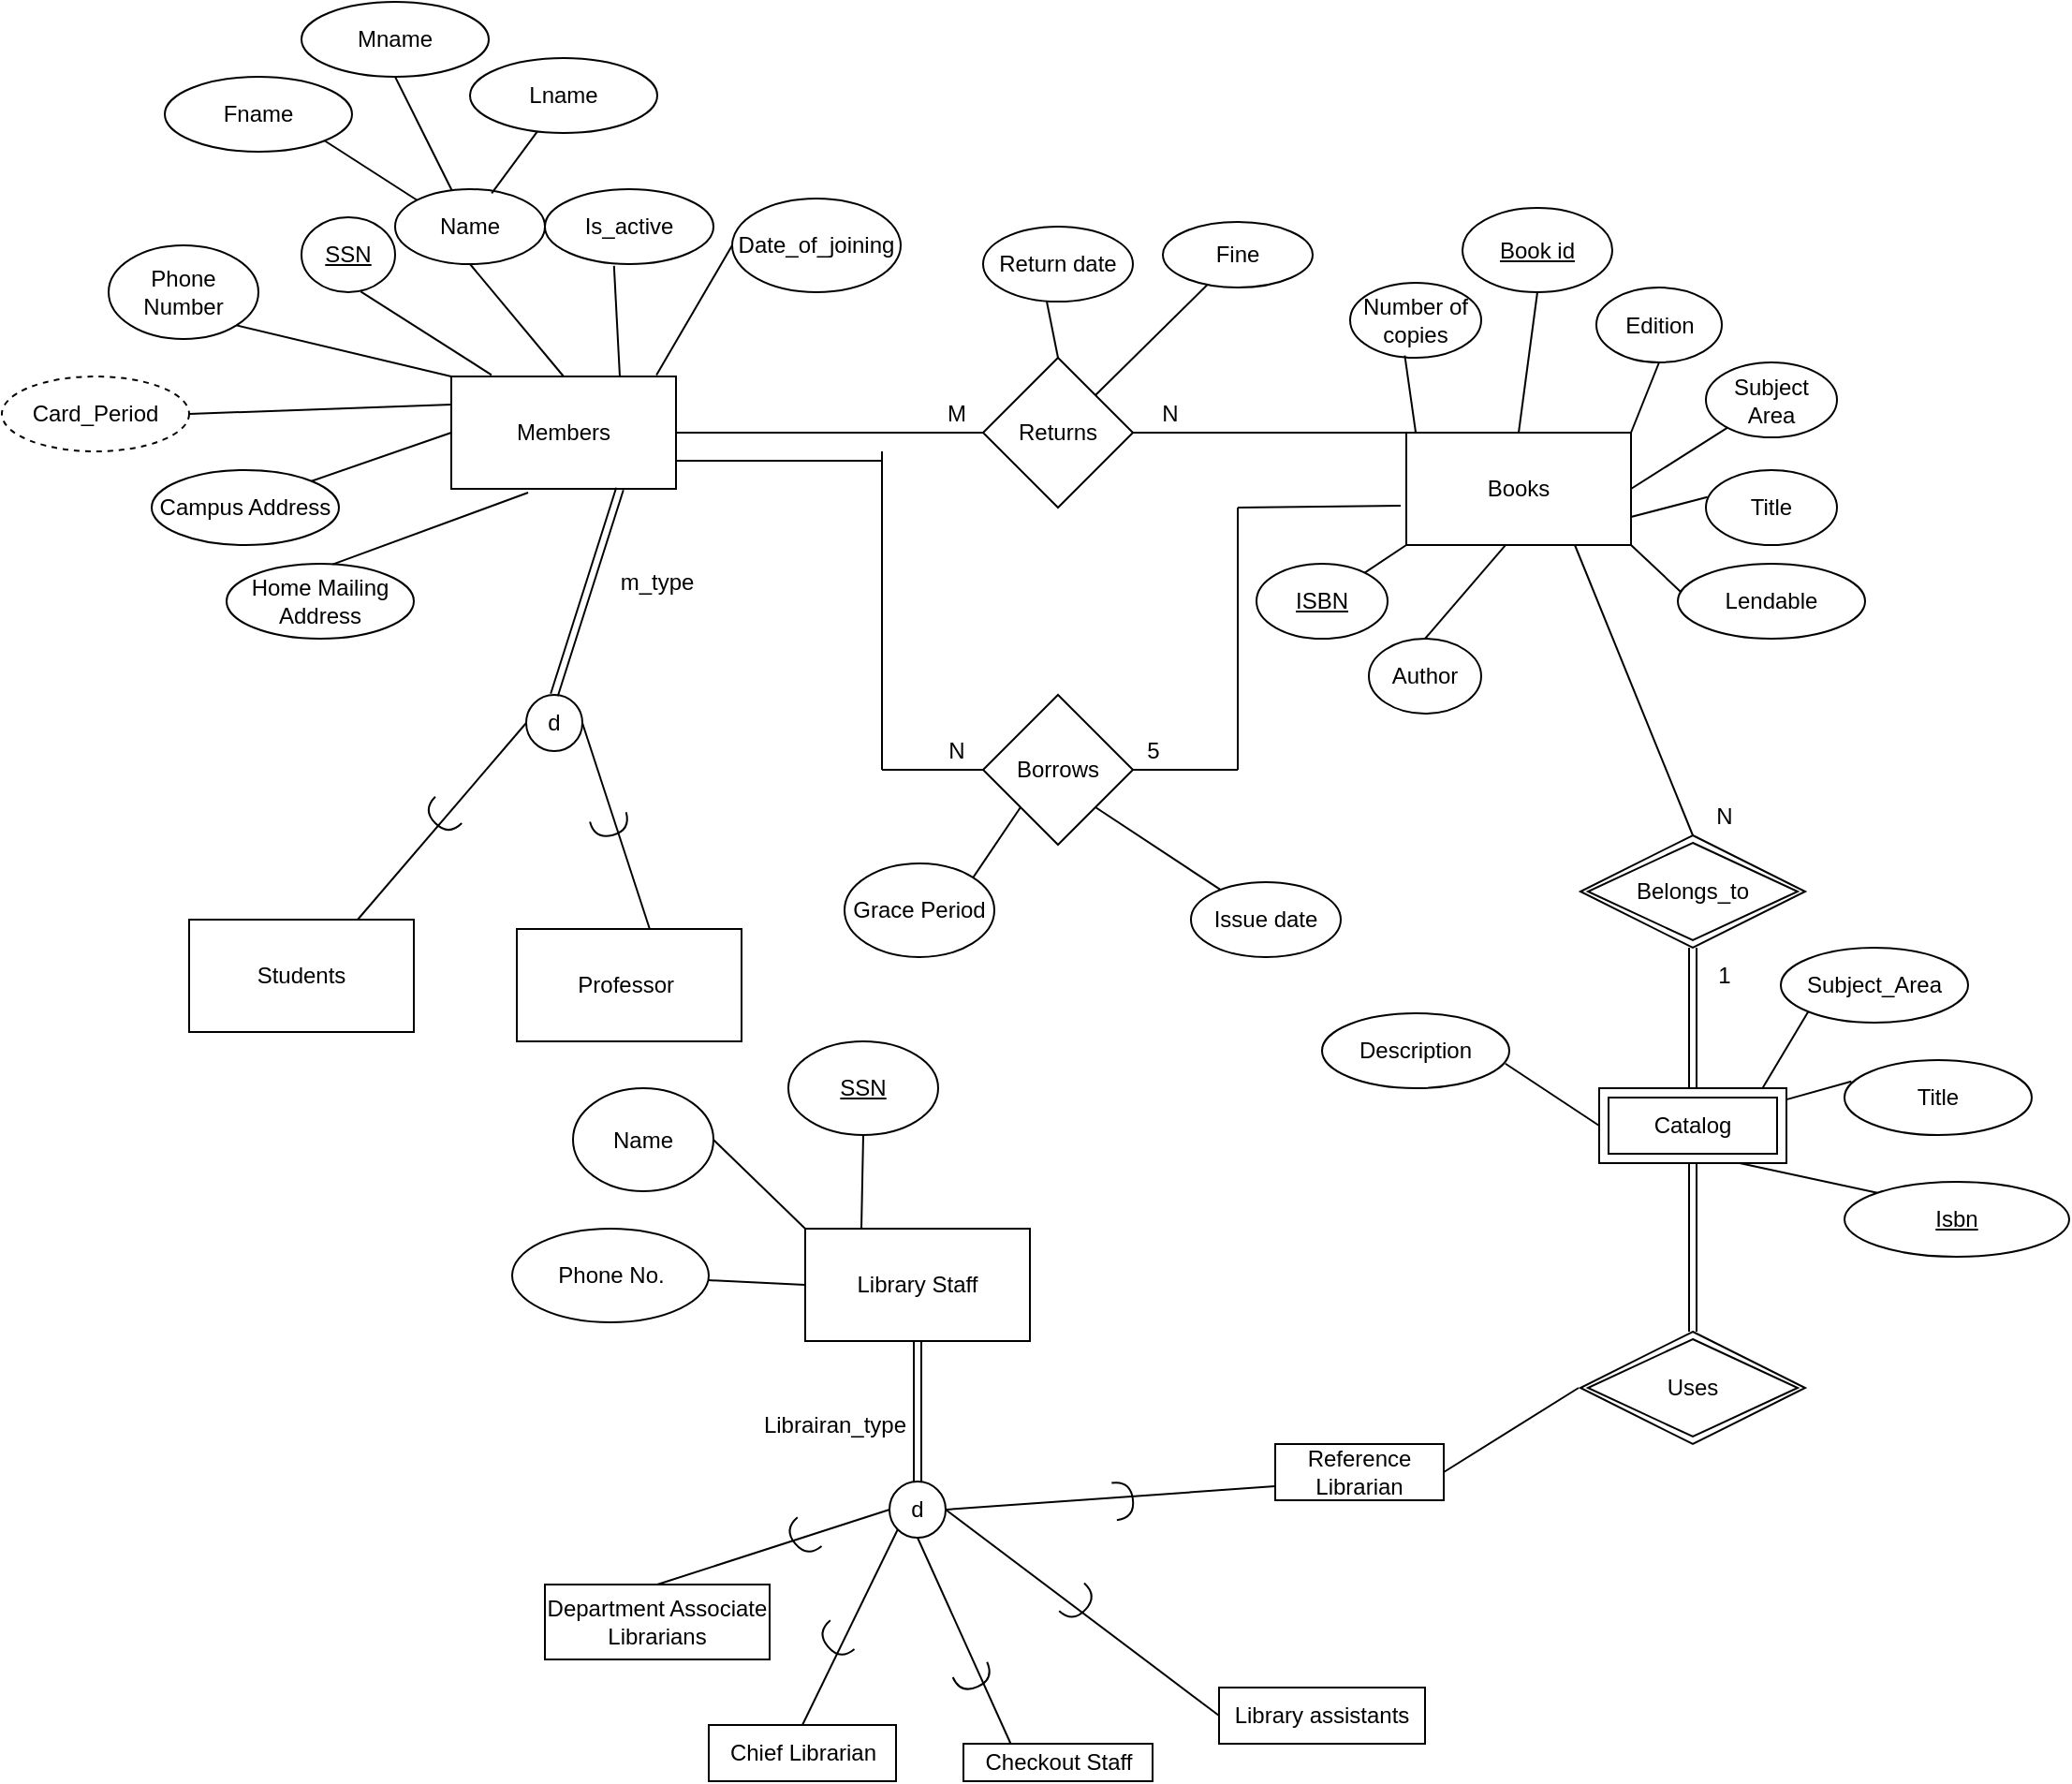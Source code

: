 <mxfile version="13.0.0" type="github">
  <diagram id="C5RBs43oDa-KdzZeNtuy" name="Page-1">
    <mxGraphModel dx="3245" dy="1236" grid="1" gridSize="10" guides="1" tooltips="1" connect="1" arrows="1" fold="1" page="1" pageScale="1" pageWidth="827" pageHeight="1169" math="0" shadow="0">
      <root>
        <mxCell id="WIyWlLk6GJQsqaUBKTNV-0" />
        <mxCell id="WIyWlLk6GJQsqaUBKTNV-1" parent="WIyWlLk6GJQsqaUBKTNV-0" />
        <mxCell id="-zNxcYb2Kc3IfHL1H3X_-0" value="" style="rounded=0;whiteSpace=wrap;html=1;" parent="WIyWlLk6GJQsqaUBKTNV-1" vertex="1">
          <mxGeometry x="-310" y="360" width="120" height="60" as="geometry" />
        </mxCell>
        <mxCell id="-zNxcYb2Kc3IfHL1H3X_-1" value="Members" style="text;html=1;strokeColor=none;fillColor=none;align=center;verticalAlign=middle;whiteSpace=wrap;rounded=0;" parent="WIyWlLk6GJQsqaUBKTNV-1" vertex="1">
          <mxGeometry x="-270" y="380" width="40" height="20" as="geometry" />
        </mxCell>
        <mxCell id="-zNxcYb2Kc3IfHL1H3X_-2" value="Books" style="rounded=0;whiteSpace=wrap;html=1;" parent="WIyWlLk6GJQsqaUBKTNV-1" vertex="1">
          <mxGeometry x="200" y="390" width="120" height="60" as="geometry" />
        </mxCell>
        <mxCell id="-zNxcYb2Kc3IfHL1H3X_-4" value="" style="endArrow=none;html=1;" parent="WIyWlLk6GJQsqaUBKTNV-1" source="-zNxcYb2Kc3IfHL1H3X_-17" edge="1">
          <mxGeometry width="50" height="50" relative="1" as="geometry">
            <mxPoint x="170" y="520" as="sourcePoint" />
            <mxPoint x="200" y="450" as="targetPoint" />
          </mxGeometry>
        </mxCell>
        <mxCell id="-zNxcYb2Kc3IfHL1H3X_-5" value="Borrows" style="rhombus;whiteSpace=wrap;html=1;" parent="WIyWlLk6GJQsqaUBKTNV-1" vertex="1">
          <mxGeometry x="-26" y="530" width="80" height="80" as="geometry" />
        </mxCell>
        <mxCell id="-zNxcYb2Kc3IfHL1H3X_-6" value="SSN" style="ellipse;whiteSpace=wrap;html=1;fontStyle=4" parent="WIyWlLk6GJQsqaUBKTNV-1" vertex="1">
          <mxGeometry x="-390" y="275" width="50" height="40" as="geometry" />
        </mxCell>
        <mxCell id="-zNxcYb2Kc3IfHL1H3X_-7" value="Name" style="ellipse;whiteSpace=wrap;html=1;" parent="WIyWlLk6GJQsqaUBKTNV-1" vertex="1">
          <mxGeometry x="-340" y="260" width="80" height="40" as="geometry" />
        </mxCell>
        <mxCell id="-zNxcYb2Kc3IfHL1H3X_-8" value="Phone Number" style="ellipse;whiteSpace=wrap;html=1;" parent="WIyWlLk6GJQsqaUBKTNV-1" vertex="1">
          <mxGeometry x="-493" y="290" width="80" height="50" as="geometry" />
        </mxCell>
        <mxCell id="-zNxcYb2Kc3IfHL1H3X_-11" value="Campus Address" style="ellipse;whiteSpace=wrap;html=1;align=center;" parent="WIyWlLk6GJQsqaUBKTNV-1" vertex="1">
          <mxGeometry x="-470" y="410" width="100" height="40" as="geometry" />
        </mxCell>
        <mxCell id="-zNxcYb2Kc3IfHL1H3X_-13" value="Home Mailing Address" style="ellipse;whiteSpace=wrap;html=1;align=center;" parent="WIyWlLk6GJQsqaUBKTNV-1" vertex="1">
          <mxGeometry x="-430" y="460" width="100" height="40" as="geometry" />
        </mxCell>
        <mxCell id="-zNxcYb2Kc3IfHL1H3X_-18" value="Author" style="ellipse;whiteSpace=wrap;html=1;align=center;" parent="WIyWlLk6GJQsqaUBKTNV-1" vertex="1">
          <mxGeometry x="180" y="500" width="60" height="40" as="geometry" />
        </mxCell>
        <mxCell id="-zNxcYb2Kc3IfHL1H3X_-19" value="Title" style="ellipse;whiteSpace=wrap;html=1;align=center;" parent="WIyWlLk6GJQsqaUBKTNV-1" vertex="1">
          <mxGeometry x="360" y="410" width="70" height="40" as="geometry" />
        </mxCell>
        <mxCell id="-zNxcYb2Kc3IfHL1H3X_-20" value="Subject Area" style="ellipse;whiteSpace=wrap;html=1;align=center;" parent="WIyWlLk6GJQsqaUBKTNV-1" vertex="1">
          <mxGeometry x="360" y="352.5" width="70" height="40" as="geometry" />
        </mxCell>
        <mxCell id="-zNxcYb2Kc3IfHL1H3X_-21" value="Number of copies" style="ellipse;whiteSpace=wrap;html=1;align=center;" parent="WIyWlLk6GJQsqaUBKTNV-1" vertex="1">
          <mxGeometry x="170" y="310" width="70" height="40" as="geometry" />
        </mxCell>
        <mxCell id="VULZJJvNeyqBgSnYCeR3-1" value="" style="endArrow=none;html=1;entryX=0.444;entryY=0.994;entryDx=0;entryDy=0;entryPerimeter=0;exitX=0.5;exitY=0;exitDx=0;exitDy=0;" parent="WIyWlLk6GJQsqaUBKTNV-1" source="-zNxcYb2Kc3IfHL1H3X_-18" target="-zNxcYb2Kc3IfHL1H3X_-2" edge="1">
          <mxGeometry width="50" height="50" relative="1" as="geometry">
            <mxPoint x="230" y="510" as="sourcePoint" />
            <mxPoint x="280" y="460" as="targetPoint" />
          </mxGeometry>
        </mxCell>
        <mxCell id="VULZJJvNeyqBgSnYCeR3-3" value="" style="endArrow=none;html=1;entryX=1;entryY=0.5;entryDx=0;entryDy=0;" parent="WIyWlLk6GJQsqaUBKTNV-1" source="-zNxcYb2Kc3IfHL1H3X_-20" target="-zNxcYb2Kc3IfHL1H3X_-2" edge="1">
          <mxGeometry width="50" height="50" relative="1" as="geometry">
            <mxPoint x="20" y="550" as="sourcePoint" />
            <mxPoint x="70" y="500" as="targetPoint" />
          </mxGeometry>
        </mxCell>
        <mxCell id="VULZJJvNeyqBgSnYCeR3-4" value="" style="endArrow=none;html=1;entryX=1;entryY=0.75;entryDx=0;entryDy=0;exitX=0.012;exitY=0.36;exitDx=0;exitDy=0;exitPerimeter=0;" parent="WIyWlLk6GJQsqaUBKTNV-1" source="-zNxcYb2Kc3IfHL1H3X_-19" target="-zNxcYb2Kc3IfHL1H3X_-2" edge="1">
          <mxGeometry width="50" height="50" relative="1" as="geometry">
            <mxPoint x="290" y="510" as="sourcePoint" />
            <mxPoint x="340" y="460" as="targetPoint" />
          </mxGeometry>
        </mxCell>
        <mxCell id="-zNxcYb2Kc3IfHL1H3X_-17" value="ISBN" style="ellipse;whiteSpace=wrap;html=1;align=center;fontStyle=4;" parent="WIyWlLk6GJQsqaUBKTNV-1" vertex="1">
          <mxGeometry x="120" y="460" width="70" height="40" as="geometry" />
        </mxCell>
        <mxCell id="VULZJJvNeyqBgSnYCeR3-9" value="" style="endArrow=none;html=1;entryX=0.417;entryY=0.971;entryDx=0;entryDy=0;entryPerimeter=0;exitX=0.042;exitY=0;exitDx=0;exitDy=0;exitPerimeter=0;" parent="WIyWlLk6GJQsqaUBKTNV-1" source="-zNxcYb2Kc3IfHL1H3X_-2" target="-zNxcYb2Kc3IfHL1H3X_-21" edge="1">
          <mxGeometry width="50" height="50" relative="1" as="geometry">
            <mxPoint x="210" y="380" as="sourcePoint" />
            <mxPoint x="120" y="380" as="targetPoint" />
          </mxGeometry>
        </mxCell>
        <mxCell id="VULZJJvNeyqBgSnYCeR3-10" value="" style="endArrow=none;html=1;entryX=0.5;entryY=1;entryDx=0;entryDy=0;exitX=0.5;exitY=0;exitDx=0;exitDy=0;" parent="WIyWlLk6GJQsqaUBKTNV-1" source="-zNxcYb2Kc3IfHL1H3X_-0" target="-zNxcYb2Kc3IfHL1H3X_-7" edge="1">
          <mxGeometry width="50" height="50" relative="1" as="geometry">
            <mxPoint x="-140" y="410" as="sourcePoint" />
            <mxPoint x="-90" y="360" as="targetPoint" />
          </mxGeometry>
        </mxCell>
        <mxCell id="VULZJJvNeyqBgSnYCeR3-12" value="" style="endArrow=none;html=1;entryX=0.633;entryY=0.992;entryDx=0;entryDy=0;entryPerimeter=0;exitX=0.179;exitY=-0.014;exitDx=0;exitDy=0;exitPerimeter=0;" parent="WIyWlLk6GJQsqaUBKTNV-1" source="-zNxcYb2Kc3IfHL1H3X_-0" target="-zNxcYb2Kc3IfHL1H3X_-6" edge="1">
          <mxGeometry width="50" height="50" relative="1" as="geometry">
            <mxPoint x="-285" y="361" as="sourcePoint" />
            <mxPoint x="-190" y="370" as="targetPoint" />
          </mxGeometry>
        </mxCell>
        <mxCell id="VULZJJvNeyqBgSnYCeR3-13" value="" style="endArrow=none;html=1;exitX=1;exitY=1;exitDx=0;exitDy=0;entryX=0;entryY=0;entryDx=0;entryDy=0;" parent="WIyWlLk6GJQsqaUBKTNV-1" source="-zNxcYb2Kc3IfHL1H3X_-8" target="-zNxcYb2Kc3IfHL1H3X_-0" edge="1">
          <mxGeometry width="50" height="50" relative="1" as="geometry">
            <mxPoint x="-260" y="430" as="sourcePoint" />
            <mxPoint x="-210" y="380" as="targetPoint" />
          </mxGeometry>
        </mxCell>
        <mxCell id="VULZJJvNeyqBgSnYCeR3-14" value="" style="endArrow=none;html=1;exitX=1;exitY=0.5;exitDx=0;exitDy=0;entryX=0;entryY=0.25;entryDx=0;entryDy=0;" parent="WIyWlLk6GJQsqaUBKTNV-1" source="SgncacL-QCo5X31cBPf--1" target="-zNxcYb2Kc3IfHL1H3X_-0" edge="1">
          <mxGeometry width="50" height="50" relative="1" as="geometry">
            <mxPoint x="-380" y="380" as="sourcePoint" />
            <mxPoint x="-220" y="390" as="targetPoint" />
          </mxGeometry>
        </mxCell>
        <mxCell id="VULZJJvNeyqBgSnYCeR3-15" value="" style="endArrow=none;html=1;exitX=1;exitY=0;exitDx=0;exitDy=0;entryX=0;entryY=0.5;entryDx=0;entryDy=0;" parent="WIyWlLk6GJQsqaUBKTNV-1" source="-zNxcYb2Kc3IfHL1H3X_-11" target="-zNxcYb2Kc3IfHL1H3X_-0" edge="1">
          <mxGeometry width="50" height="50" relative="1" as="geometry">
            <mxPoint x="-260" y="460" as="sourcePoint" />
            <mxPoint x="-210" y="410" as="targetPoint" />
          </mxGeometry>
        </mxCell>
        <mxCell id="VULZJJvNeyqBgSnYCeR3-17" value="Is_active" style="ellipse;whiteSpace=wrap;html=1;" parent="WIyWlLk6GJQsqaUBKTNV-1" vertex="1">
          <mxGeometry x="-260" y="260" width="90" height="40" as="geometry" />
        </mxCell>
        <mxCell id="VULZJJvNeyqBgSnYCeR3-18" value="" style="endArrow=none;html=1;exitX=0.75;exitY=0;exitDx=0;exitDy=0;entryX=0.41;entryY=1.023;entryDx=0;entryDy=0;entryPerimeter=0;" parent="WIyWlLk6GJQsqaUBKTNV-1" source="-zNxcYb2Kc3IfHL1H3X_-0" target="VULZJJvNeyqBgSnYCeR3-17" edge="1">
          <mxGeometry width="50" height="50" relative="1" as="geometry">
            <mxPoint x="-50" y="420" as="sourcePoint" />
            <mxPoint y="370" as="targetPoint" />
          </mxGeometry>
        </mxCell>
        <mxCell id="VULZJJvNeyqBgSnYCeR3-19" value="Date_of_joining" style="ellipse;whiteSpace=wrap;html=1;" parent="WIyWlLk6GJQsqaUBKTNV-1" vertex="1">
          <mxGeometry x="-160" y="265" width="90" height="50" as="geometry" />
        </mxCell>
        <mxCell id="VULZJJvNeyqBgSnYCeR3-20" value="" style="endArrow=none;html=1;exitX=0.913;exitY=-0.013;exitDx=0;exitDy=0;entryX=0;entryY=0.5;entryDx=0;entryDy=0;exitPerimeter=0;" parent="WIyWlLk6GJQsqaUBKTNV-1" source="-zNxcYb2Kc3IfHL1H3X_-0" target="VULZJJvNeyqBgSnYCeR3-19" edge="1">
          <mxGeometry width="50" height="50" relative="1" as="geometry">
            <mxPoint x="-50" y="480" as="sourcePoint" />
            <mxPoint y="430" as="targetPoint" />
          </mxGeometry>
        </mxCell>
        <mxCell id="VULZJJvNeyqBgSnYCeR3-23" value="" style="endArrow=none;html=1;entryX=1;entryY=0.5;entryDx=0;entryDy=0;exitX=0.594;exitY=0.017;exitDx=0;exitDy=0;exitPerimeter=0;" parent="WIyWlLk6GJQsqaUBKTNV-1" source="VULZJJvNeyqBgSnYCeR3-24" target="VULZJJvNeyqBgSnYCeR3-27" edge="1">
          <mxGeometry width="50" height="50" relative="1" as="geometry">
            <mxPoint x="-260" y="850" as="sourcePoint" />
            <mxPoint x="-180" y="800" as="targetPoint" />
          </mxGeometry>
        </mxCell>
        <mxCell id="VULZJJvNeyqBgSnYCeR3-24" value="Professor&amp;nbsp;" style="rounded=0;whiteSpace=wrap;html=1;" parent="WIyWlLk6GJQsqaUBKTNV-1" vertex="1">
          <mxGeometry x="-275" y="655" width="120" height="60" as="geometry" />
        </mxCell>
        <mxCell id="VULZJJvNeyqBgSnYCeR3-25" value="Library Staff" style="rounded=0;whiteSpace=wrap;html=1;" parent="WIyWlLk6GJQsqaUBKTNV-1" vertex="1">
          <mxGeometry x="-121" y="815" width="120" height="60" as="geometry" />
        </mxCell>
        <mxCell id="VULZJJvNeyqBgSnYCeR3-27" value="d" style="ellipse;whiteSpace=wrap;html=1;aspect=fixed;" parent="WIyWlLk6GJQsqaUBKTNV-1" vertex="1">
          <mxGeometry x="-270" y="530" width="30" height="30" as="geometry" />
        </mxCell>
        <mxCell id="VULZJJvNeyqBgSnYCeR3-30" value="Reference&lt;br&gt;Librarian" style="rounded=0;whiteSpace=wrap;html=1;" parent="WIyWlLk6GJQsqaUBKTNV-1" vertex="1">
          <mxGeometry x="130" y="930" width="90" height="30" as="geometry" />
        </mxCell>
        <mxCell id="VULZJJvNeyqBgSnYCeR3-31" value="Checkout Staff" style="rounded=0;whiteSpace=wrap;html=1;" parent="WIyWlLk6GJQsqaUBKTNV-1" vertex="1">
          <mxGeometry x="-36.5" y="1090" width="101" height="20" as="geometry" />
        </mxCell>
        <mxCell id="VULZJJvNeyqBgSnYCeR3-32" value="Department Associate Librarians" style="rounded=0;whiteSpace=wrap;html=1;" parent="WIyWlLk6GJQsqaUBKTNV-1" vertex="1">
          <mxGeometry x="-260" y="1005" width="120" height="40" as="geometry" />
        </mxCell>
        <mxCell id="VULZJJvNeyqBgSnYCeR3-33" value="Chief Librarian" style="rounded=0;whiteSpace=wrap;html=1;" parent="WIyWlLk6GJQsqaUBKTNV-1" vertex="1">
          <mxGeometry x="-172.5" y="1080" width="100" height="30" as="geometry" />
        </mxCell>
        <mxCell id="VULZJJvNeyqBgSnYCeR3-34" value="Library assistants" style="rounded=0;whiteSpace=wrap;html=1;" parent="WIyWlLk6GJQsqaUBKTNV-1" vertex="1">
          <mxGeometry x="100" y="1060" width="110" height="30" as="geometry" />
        </mxCell>
        <mxCell id="VULZJJvNeyqBgSnYCeR3-40" value="" style="endArrow=none;html=1;entryX=0;entryY=0.5;entryDx=0;entryDy=0;" parent="WIyWlLk6GJQsqaUBKTNV-1" target="-zNxcYb2Kc3IfHL1H3X_-5" edge="1">
          <mxGeometry width="50" height="50" relative="1" as="geometry">
            <mxPoint x="-80" y="570" as="sourcePoint" />
            <mxPoint y="570" as="targetPoint" />
          </mxGeometry>
        </mxCell>
        <mxCell id="VULZJJvNeyqBgSnYCeR3-41" value="" style="endArrow=none;html=1;" parent="WIyWlLk6GJQsqaUBKTNV-1" edge="1">
          <mxGeometry width="50" height="50" relative="1" as="geometry">
            <mxPoint x="-80" y="570" as="sourcePoint" />
            <mxPoint x="-80" y="400" as="targetPoint" />
          </mxGeometry>
        </mxCell>
        <mxCell id="VULZJJvNeyqBgSnYCeR3-42" value="" style="endArrow=none;html=1;" parent="WIyWlLk6GJQsqaUBKTNV-1" edge="1">
          <mxGeometry width="50" height="50" relative="1" as="geometry">
            <mxPoint x="110" y="570" as="sourcePoint" />
            <mxPoint x="110" y="430" as="targetPoint" />
          </mxGeometry>
        </mxCell>
        <mxCell id="VULZJJvNeyqBgSnYCeR3-43" value="" style="endArrow=none;html=1;exitX=1;exitY=0.5;exitDx=0;exitDy=0;" parent="WIyWlLk6GJQsqaUBKTNV-1" source="-zNxcYb2Kc3IfHL1H3X_-5" edge="1">
          <mxGeometry width="50" height="50" relative="1" as="geometry">
            <mxPoint x="70" y="600" as="sourcePoint" />
            <mxPoint x="110" y="570" as="targetPoint" />
          </mxGeometry>
        </mxCell>
        <mxCell id="VULZJJvNeyqBgSnYCeR3-45" value="" style="endArrow=none;html=1;entryX=-0.025;entryY=0.65;entryDx=0;entryDy=0;entryPerimeter=0;" parent="WIyWlLk6GJQsqaUBKTNV-1" target="-zNxcYb2Kc3IfHL1H3X_-2" edge="1">
          <mxGeometry width="50" height="50" relative="1" as="geometry">
            <mxPoint x="110" y="430" as="sourcePoint" />
            <mxPoint x="180" y="410" as="targetPoint" />
          </mxGeometry>
        </mxCell>
        <mxCell id="VULZJJvNeyqBgSnYCeR3-46" value="" style="endArrow=none;html=1;exitX=0;exitY=1;exitDx=0;exitDy=0;entryX=0.5;entryY=1;entryDx=0;entryDy=0;" parent="WIyWlLk6GJQsqaUBKTNV-1" source="-zNxcYb2Kc3IfHL1H3X_-5" target="VULZJJvNeyqBgSnYCeR3-47" edge="1">
          <mxGeometry width="50" height="50" relative="1" as="geometry">
            <mxPoint x="40" y="530" as="sourcePoint" />
            <mxPoint x="40" y="490" as="targetPoint" />
          </mxGeometry>
        </mxCell>
        <mxCell id="VULZJJvNeyqBgSnYCeR3-47" value="Grace Period" style="ellipse;whiteSpace=wrap;html=1;" parent="WIyWlLk6GJQsqaUBKTNV-1" vertex="1">
          <mxGeometry x="-100" y="620" width="80" height="50" as="geometry" />
        </mxCell>
        <mxCell id="VULZJJvNeyqBgSnYCeR3-52" value="" style="endArrow=none;html=1;entryX=0.342;entryY=1.033;entryDx=0;entryDy=0;entryPerimeter=0;exitX=0.567;exitY=0.008;exitDx=0;exitDy=0;exitPerimeter=0;" parent="WIyWlLk6GJQsqaUBKTNV-1" source="-zNxcYb2Kc3IfHL1H3X_-13" target="-zNxcYb2Kc3IfHL1H3X_-0" edge="1">
          <mxGeometry width="50" height="50" relative="1" as="geometry">
            <mxPoint x="-292" y="496" as="sourcePoint" />
            <mxPoint x="-250" y="440" as="targetPoint" />
            <Array as="points" />
          </mxGeometry>
        </mxCell>
        <mxCell id="VULZJJvNeyqBgSnYCeR3-53" value="" style="endArrow=none;html=1;exitX=1;exitY=0.75;exitDx=0;exitDy=0;" parent="WIyWlLk6GJQsqaUBKTNV-1" source="-zNxcYb2Kc3IfHL1H3X_-0" edge="1">
          <mxGeometry width="50" height="50" relative="1" as="geometry">
            <mxPoint x="-150" y="490" as="sourcePoint" />
            <mxPoint x="-80" y="405" as="targetPoint" />
          </mxGeometry>
        </mxCell>
        <mxCell id="VULZJJvNeyqBgSnYCeR3-54" value="Issue date" style="ellipse;whiteSpace=wrap;html=1;" parent="WIyWlLk6GJQsqaUBKTNV-1" vertex="1">
          <mxGeometry x="85" y="630" width="80" height="40" as="geometry" />
        </mxCell>
        <mxCell id="VULZJJvNeyqBgSnYCeR3-55" value="" style="endArrow=none;html=1;entryX=1;entryY=1;entryDx=0;entryDy=0;" parent="WIyWlLk6GJQsqaUBKTNV-1" source="VULZJJvNeyqBgSnYCeR3-54" target="-zNxcYb2Kc3IfHL1H3X_-5" edge="1">
          <mxGeometry width="50" height="50" relative="1" as="geometry">
            <mxPoint x="60" y="620" as="sourcePoint" />
            <mxPoint x="110" y="570" as="targetPoint" />
          </mxGeometry>
        </mxCell>
        <mxCell id="VULZJJvNeyqBgSnYCeR3-56" value="Returns" style="rhombus;whiteSpace=wrap;html=1;" parent="WIyWlLk6GJQsqaUBKTNV-1" vertex="1">
          <mxGeometry x="-26" y="350" width="80" height="80" as="geometry" />
        </mxCell>
        <mxCell id="VULZJJvNeyqBgSnYCeR3-57" value="" style="endArrow=none;html=1;exitX=1;exitY=0.5;exitDx=0;exitDy=0;entryX=0;entryY=0.5;entryDx=0;entryDy=0;" parent="WIyWlLk6GJQsqaUBKTNV-1" source="-zNxcYb2Kc3IfHL1H3X_-0" target="VULZJJvNeyqBgSnYCeR3-56" edge="1">
          <mxGeometry width="50" height="50" relative="1" as="geometry">
            <mxPoint x="-90" y="410" as="sourcePoint" />
            <mxPoint x="-40" y="360" as="targetPoint" />
          </mxGeometry>
        </mxCell>
        <mxCell id="VULZJJvNeyqBgSnYCeR3-58" value="" style="endArrow=none;html=1;exitX=1;exitY=0.5;exitDx=0;exitDy=0;entryX=0;entryY=0;entryDx=0;entryDy=0;" parent="WIyWlLk6GJQsqaUBKTNV-1" source="VULZJJvNeyqBgSnYCeR3-56" target="-zNxcYb2Kc3IfHL1H3X_-2" edge="1">
          <mxGeometry width="50" height="50" relative="1" as="geometry">
            <mxPoint x="110" y="430" as="sourcePoint" />
            <mxPoint x="160" y="380" as="targetPoint" />
          </mxGeometry>
        </mxCell>
        <mxCell id="VULZJJvNeyqBgSnYCeR3-59" value="Return date" style="ellipse;whiteSpace=wrap;html=1;" parent="WIyWlLk6GJQsqaUBKTNV-1" vertex="1">
          <mxGeometry x="-26" y="280" width="80" height="40" as="geometry" />
        </mxCell>
        <mxCell id="VULZJJvNeyqBgSnYCeR3-60" value="" style="endArrow=none;html=1;entryX=0.425;entryY=1;entryDx=0;entryDy=0;entryPerimeter=0;exitX=0.5;exitY=0;exitDx=0;exitDy=0;" parent="WIyWlLk6GJQsqaUBKTNV-1" source="VULZJJvNeyqBgSnYCeR3-56" target="VULZJJvNeyqBgSnYCeR3-59" edge="1">
          <mxGeometry width="50" height="50" relative="1" as="geometry">
            <mxPoint x="20" y="380" as="sourcePoint" />
            <mxPoint x="70" y="330" as="targetPoint" />
          </mxGeometry>
        </mxCell>
        <mxCell id="VULZJJvNeyqBgSnYCeR3-61" value="" style="endArrow=none;html=1;exitX=1;exitY=0;exitDx=0;exitDy=0;" parent="WIyWlLk6GJQsqaUBKTNV-1" source="VULZJJvNeyqBgSnYCeR3-56" target="VULZJJvNeyqBgSnYCeR3-62" edge="1">
          <mxGeometry width="50" height="50" relative="1" as="geometry">
            <mxPoint x="70" y="370" as="sourcePoint" />
            <mxPoint x="90" y="310" as="targetPoint" />
          </mxGeometry>
        </mxCell>
        <mxCell id="VULZJJvNeyqBgSnYCeR3-62" value="Fine" style="ellipse;whiteSpace=wrap;html=1;" parent="WIyWlLk6GJQsqaUBKTNV-1" vertex="1">
          <mxGeometry x="70" y="277.5" width="80" height="35" as="geometry" />
        </mxCell>
        <mxCell id="VULZJJvNeyqBgSnYCeR3-68" value="Students" style="rounded=0;whiteSpace=wrap;html=1;" parent="WIyWlLk6GJQsqaUBKTNV-1" vertex="1">
          <mxGeometry x="-450" y="650" width="120" height="60" as="geometry" />
        </mxCell>
        <mxCell id="VULZJJvNeyqBgSnYCeR3-69" value="" style="endArrow=none;html=1;entryX=0;entryY=0.5;entryDx=0;entryDy=0;exitX=0.75;exitY=0;exitDx=0;exitDy=0;" parent="WIyWlLk6GJQsqaUBKTNV-1" source="VULZJJvNeyqBgSnYCeR3-68" target="VULZJJvNeyqBgSnYCeR3-27" edge="1">
          <mxGeometry width="50" height="50" relative="1" as="geometry">
            <mxPoint x="-310" y="760" as="sourcePoint" />
            <mxPoint x="-260" y="710" as="targetPoint" />
          </mxGeometry>
        </mxCell>
        <mxCell id="VULZJJvNeyqBgSnYCeR3-70" value="Edition" style="ellipse;whiteSpace=wrap;html=1;" parent="WIyWlLk6GJQsqaUBKTNV-1" vertex="1">
          <mxGeometry x="301.5" y="312.5" width="67" height="40" as="geometry" />
        </mxCell>
        <mxCell id="VULZJJvNeyqBgSnYCeR3-71" value="" style="endArrow=none;html=1;exitX=1;exitY=0;exitDx=0;exitDy=0;entryX=0.5;entryY=1;entryDx=0;entryDy=0;" parent="WIyWlLk6GJQsqaUBKTNV-1" source="-zNxcYb2Kc3IfHL1H3X_-2" target="VULZJJvNeyqBgSnYCeR3-70" edge="1">
          <mxGeometry width="50" height="50" relative="1" as="geometry">
            <mxPoint x="320" y="420" as="sourcePoint" />
            <mxPoint x="370" y="370" as="targetPoint" />
          </mxGeometry>
        </mxCell>
        <mxCell id="SgncacL-QCo5X31cBPf--0" value="" style="shape=link;html=1;entryX=0.75;entryY=1;entryDx=0;entryDy=0;exitX=0.5;exitY=0;exitDx=0;exitDy=0;" parent="WIyWlLk6GJQsqaUBKTNV-1" source="VULZJJvNeyqBgSnYCeR3-27" target="-zNxcYb2Kc3IfHL1H3X_-0" edge="1">
          <mxGeometry width="50" height="50" relative="1" as="geometry">
            <mxPoint x="-230" y="640" as="sourcePoint" />
            <mxPoint x="-180" y="590" as="targetPoint" />
          </mxGeometry>
        </mxCell>
        <mxCell id="SgncacL-QCo5X31cBPf--1" value="Card_Period" style="ellipse;whiteSpace=wrap;html=1;align=center;dashed=1;" parent="WIyWlLk6GJQsqaUBKTNV-1" vertex="1">
          <mxGeometry x="-550" y="360" width="100" height="40" as="geometry" />
        </mxCell>
        <mxCell id="SgncacL-QCo5X31cBPf--2" value="m_type" style="text;html=1;strokeColor=none;fillColor=none;align=center;verticalAlign=middle;whiteSpace=wrap;rounded=0;" parent="WIyWlLk6GJQsqaUBKTNV-1" vertex="1">
          <mxGeometry x="-220" y="460" width="40" height="20" as="geometry" />
        </mxCell>
        <mxCell id="SgncacL-QCo5X31cBPf--3" value="Lendable" style="ellipse;whiteSpace=wrap;html=1;align=center;" parent="WIyWlLk6GJQsqaUBKTNV-1" vertex="1">
          <mxGeometry x="345" y="460" width="100" height="40" as="geometry" />
        </mxCell>
        <mxCell id="SgncacL-QCo5X31cBPf--4" value="" style="endArrow=none;html=1;entryX=1;entryY=1;entryDx=0;entryDy=0;exitX=0.018;exitY=0.38;exitDx=0;exitDy=0;exitPerimeter=0;" parent="WIyWlLk6GJQsqaUBKTNV-1" source="SgncacL-QCo5X31cBPf--3" target="-zNxcYb2Kc3IfHL1H3X_-2" edge="1">
          <mxGeometry width="50" height="50" relative="1" as="geometry">
            <mxPoint x="-70" y="520" as="sourcePoint" />
            <mxPoint x="-20" y="470" as="targetPoint" />
          </mxGeometry>
        </mxCell>
        <mxCell id="SgncacL-QCo5X31cBPf--5" value="N" style="text;html=1;strokeColor=none;fillColor=none;align=center;verticalAlign=middle;whiteSpace=wrap;rounded=0;" parent="WIyWlLk6GJQsqaUBKTNV-1" vertex="1">
          <mxGeometry x="-60" y="550" width="40" height="20" as="geometry" />
        </mxCell>
        <mxCell id="SgncacL-QCo5X31cBPf--6" value="5" style="text;html=1;strokeColor=none;fillColor=none;align=center;verticalAlign=middle;whiteSpace=wrap;rounded=0;" parent="WIyWlLk6GJQsqaUBKTNV-1" vertex="1">
          <mxGeometry x="45" y="550" width="40" height="20" as="geometry" />
        </mxCell>
        <mxCell id="SgncacL-QCo5X31cBPf--8" value="Fname" style="ellipse;whiteSpace=wrap;html=1;align=center;" parent="WIyWlLk6GJQsqaUBKTNV-1" vertex="1">
          <mxGeometry x="-463" y="200" width="100" height="40" as="geometry" />
        </mxCell>
        <mxCell id="SgncacL-QCo5X31cBPf--9" value="Mname" style="ellipse;whiteSpace=wrap;html=1;align=center;" parent="WIyWlLk6GJQsqaUBKTNV-1" vertex="1">
          <mxGeometry x="-390" y="160" width="100" height="40" as="geometry" />
        </mxCell>
        <mxCell id="SgncacL-QCo5X31cBPf--10" value="Lname" style="ellipse;whiteSpace=wrap;html=1;align=center;" parent="WIyWlLk6GJQsqaUBKTNV-1" vertex="1">
          <mxGeometry x="-300" y="190" width="100" height="40" as="geometry" />
        </mxCell>
        <mxCell id="SgncacL-QCo5X31cBPf--11" value="" style="endArrow=none;html=1;entryX=1;entryY=1;entryDx=0;entryDy=0;exitX=0;exitY=0;exitDx=0;exitDy=0;" parent="WIyWlLk6GJQsqaUBKTNV-1" source="-zNxcYb2Kc3IfHL1H3X_-7" target="SgncacL-QCo5X31cBPf--8" edge="1">
          <mxGeometry width="50" height="50" relative="1" as="geometry">
            <mxPoint x="-120" y="280" as="sourcePoint" />
            <mxPoint x="-70" y="230" as="targetPoint" />
          </mxGeometry>
        </mxCell>
        <mxCell id="SgncacL-QCo5X31cBPf--12" value="" style="endArrow=none;html=1;entryX=0.5;entryY=1;entryDx=0;entryDy=0;" parent="WIyWlLk6GJQsqaUBKTNV-1" source="-zNxcYb2Kc3IfHL1H3X_-7" target="SgncacL-QCo5X31cBPf--9" edge="1">
          <mxGeometry width="50" height="50" relative="1" as="geometry">
            <mxPoint x="-310" y="259" as="sourcePoint" />
            <mxPoint x="-70" y="230" as="targetPoint" />
          </mxGeometry>
        </mxCell>
        <mxCell id="SgncacL-QCo5X31cBPf--13" value="" style="endArrow=none;html=1;exitX=0.645;exitY=0.055;exitDx=0;exitDy=0;exitPerimeter=0;" parent="WIyWlLk6GJQsqaUBKTNV-1" source="-zNxcYb2Kc3IfHL1H3X_-7" target="SgncacL-QCo5X31cBPf--10" edge="1">
          <mxGeometry width="50" height="50" relative="1" as="geometry">
            <mxPoint x="-120" y="280" as="sourcePoint" />
            <mxPoint x="-70" y="230" as="targetPoint" />
          </mxGeometry>
        </mxCell>
        <mxCell id="SgncacL-QCo5X31cBPf--24" value="Catalog" style="shape=ext;margin=3;double=1;whiteSpace=wrap;html=1;align=center;" parent="WIyWlLk6GJQsqaUBKTNV-1" vertex="1">
          <mxGeometry x="303" y="740" width="100" height="40" as="geometry" />
        </mxCell>
        <mxCell id="SgncacL-QCo5X31cBPf--34" value="Belongs_to" style="shape=rhombus;double=1;perimeter=rhombusPerimeter;whiteSpace=wrap;html=1;align=center;" parent="WIyWlLk6GJQsqaUBKTNV-1" vertex="1">
          <mxGeometry x="293" y="605" width="120" height="60" as="geometry" />
        </mxCell>
        <mxCell id="SgncacL-QCo5X31cBPf--35" value="" style="endArrow=none;html=1;entryX=0.75;entryY=1;entryDx=0;entryDy=0;exitX=0.5;exitY=0;exitDx=0;exitDy=0;" parent="WIyWlLk6GJQsqaUBKTNV-1" source="SgncacL-QCo5X31cBPf--34" target="-zNxcYb2Kc3IfHL1H3X_-2" edge="1">
          <mxGeometry width="50" height="50" relative="1" as="geometry">
            <mxPoint x="190" y="610" as="sourcePoint" />
            <mxPoint x="240" y="560" as="targetPoint" />
          </mxGeometry>
        </mxCell>
        <mxCell id="SgncacL-QCo5X31cBPf--39" value="Title" style="ellipse;whiteSpace=wrap;html=1;align=center;" parent="WIyWlLk6GJQsqaUBKTNV-1" vertex="1">
          <mxGeometry x="434" y="725" width="100" height="40" as="geometry" />
        </mxCell>
        <mxCell id="SgncacL-QCo5X31cBPf--40" value="Subject_Area" style="ellipse;whiteSpace=wrap;html=1;align=center;" parent="WIyWlLk6GJQsqaUBKTNV-1" vertex="1">
          <mxGeometry x="400" y="665" width="100" height="40" as="geometry" />
        </mxCell>
        <mxCell id="SgncacL-QCo5X31cBPf--41" value="Description" style="ellipse;whiteSpace=wrap;html=1;align=center;" parent="WIyWlLk6GJQsqaUBKTNV-1" vertex="1">
          <mxGeometry x="155" y="700" width="100" height="40" as="geometry" />
        </mxCell>
        <mxCell id="SgncacL-QCo5X31cBPf--42" value="" style="endArrow=none;html=1;entryX=0.979;entryY=0.672;entryDx=0;entryDy=0;exitX=0;exitY=0.5;exitDx=0;exitDy=0;entryPerimeter=0;" parent="WIyWlLk6GJQsqaUBKTNV-1" source="SgncacL-QCo5X31cBPf--24" target="SgncacL-QCo5X31cBPf--41" edge="1">
          <mxGeometry width="50" height="50" relative="1" as="geometry">
            <mxPoint x="185" y="820" as="sourcePoint" />
            <mxPoint x="235" y="770" as="targetPoint" />
          </mxGeometry>
        </mxCell>
        <mxCell id="SgncacL-QCo5X31cBPf--43" value="" style="endArrow=none;html=1;entryX=0;entryY=1;entryDx=0;entryDy=0;exitX=0.87;exitY=0.01;exitDx=0;exitDy=0;exitPerimeter=0;" parent="WIyWlLk6GJQsqaUBKTNV-1" source="SgncacL-QCo5X31cBPf--24" target="SgncacL-QCo5X31cBPf--40" edge="1">
          <mxGeometry width="50" height="50" relative="1" as="geometry">
            <mxPoint x="380" y="820" as="sourcePoint" />
            <mxPoint x="430" y="770" as="targetPoint" />
          </mxGeometry>
        </mxCell>
        <mxCell id="SgncacL-QCo5X31cBPf--45" value="" style="endArrow=none;html=1;entryX=0.037;entryY=0.285;entryDx=0;entryDy=0;entryPerimeter=0;" parent="WIyWlLk6GJQsqaUBKTNV-1" source="SgncacL-QCo5X31cBPf--24" target="SgncacL-QCo5X31cBPf--39" edge="1">
          <mxGeometry width="50" height="50" relative="1" as="geometry">
            <mxPoint x="385" y="850" as="sourcePoint" />
            <mxPoint x="435" y="800" as="targetPoint" />
          </mxGeometry>
        </mxCell>
        <mxCell id="SgncacL-QCo5X31cBPf--47" value="" style="endArrow=none;html=1;exitX=1;exitY=0.5;exitDx=0;exitDy=0;entryX=0;entryY=0.5;entryDx=0;entryDy=0;" parent="WIyWlLk6GJQsqaUBKTNV-1" source="VULZJJvNeyqBgSnYCeR3-30" edge="1">
          <mxGeometry width="50" height="50" relative="1" as="geometry">
            <mxPoint x="250" y="930" as="sourcePoint" />
            <mxPoint x="292" y="900" as="targetPoint" />
          </mxGeometry>
        </mxCell>
        <mxCell id="SgncacL-QCo5X31cBPf--48" value="Uses" style="shape=rhombus;double=1;perimeter=rhombusPerimeter;whiteSpace=wrap;html=1;align=center;" parent="WIyWlLk6GJQsqaUBKTNV-1" vertex="1">
          <mxGeometry x="293" y="870" width="120" height="60" as="geometry" />
        </mxCell>
        <mxCell id="SgncacL-QCo5X31cBPf--49" value="" style="shape=link;html=1;entryX=0.5;entryY=1;entryDx=0;entryDy=0;exitX=0.5;exitY=0;exitDx=0;exitDy=0;" parent="WIyWlLk6GJQsqaUBKTNV-1" source="SgncacL-QCo5X31cBPf--24" target="SgncacL-QCo5X31cBPf--34" edge="1">
          <mxGeometry width="50" height="50" relative="1" as="geometry">
            <mxPoint x="110" y="820" as="sourcePoint" />
            <mxPoint x="160" y="770" as="targetPoint" />
          </mxGeometry>
        </mxCell>
        <mxCell id="SgncacL-QCo5X31cBPf--50" value="" style="shape=link;html=1;entryX=0.5;entryY=1;entryDx=0;entryDy=0;exitX=0.5;exitY=0;exitDx=0;exitDy=0;" parent="WIyWlLk6GJQsqaUBKTNV-1" source="SgncacL-QCo5X31cBPf--48" target="SgncacL-QCo5X31cBPf--24" edge="1">
          <mxGeometry width="50" height="50" relative="1" as="geometry">
            <mxPoint x="110" y="820" as="sourcePoint" />
            <mxPoint x="160" y="770" as="targetPoint" />
          </mxGeometry>
        </mxCell>
        <mxCell id="SgncacL-QCo5X31cBPf--52" value="M" style="text;html=1;strokeColor=none;fillColor=none;align=center;verticalAlign=middle;whiteSpace=wrap;rounded=0;" parent="WIyWlLk6GJQsqaUBKTNV-1" vertex="1">
          <mxGeometry x="-60" y="370" width="40" height="20" as="geometry" />
        </mxCell>
        <mxCell id="SgncacL-QCo5X31cBPf--53" value="N" style="text;html=1;strokeColor=none;fillColor=none;align=center;verticalAlign=middle;whiteSpace=wrap;rounded=0;" parent="WIyWlLk6GJQsqaUBKTNV-1" vertex="1">
          <mxGeometry x="54" y="370" width="40" height="20" as="geometry" />
        </mxCell>
        <mxCell id="SgncacL-QCo5X31cBPf--54" value="N" style="text;html=1;strokeColor=none;fillColor=none;align=center;verticalAlign=middle;whiteSpace=wrap;rounded=0;" parent="WIyWlLk6GJQsqaUBKTNV-1" vertex="1">
          <mxGeometry x="350" y="585" width="40" height="20" as="geometry" />
        </mxCell>
        <mxCell id="SgncacL-QCo5X31cBPf--55" value="1" style="text;html=1;strokeColor=none;fillColor=none;align=center;verticalAlign=middle;whiteSpace=wrap;rounded=0;" parent="WIyWlLk6GJQsqaUBKTNV-1" vertex="1">
          <mxGeometry x="350" y="670" width="40" height="20" as="geometry" />
        </mxCell>
        <mxCell id="3tGiIlCc-xHggfqKyzkz-0" value="" style="endArrow=none;html=1;exitX=0.5;exitY=0;exitDx=0;exitDy=0;entryX=0.5;entryY=1;entryDx=0;entryDy=0;" parent="WIyWlLk6GJQsqaUBKTNV-1" source="-zNxcYb2Kc3IfHL1H3X_-2" target="3tGiIlCc-xHggfqKyzkz-1" edge="1">
          <mxGeometry width="50" height="50" relative="1" as="geometry">
            <mxPoint x="250" y="380" as="sourcePoint" />
            <mxPoint x="270" y="310" as="targetPoint" />
          </mxGeometry>
        </mxCell>
        <mxCell id="3tGiIlCc-xHggfqKyzkz-1" value="&lt;u&gt;Book id&lt;/u&gt;" style="ellipse;whiteSpace=wrap;html=1;" parent="WIyWlLk6GJQsqaUBKTNV-1" vertex="1">
          <mxGeometry x="230" y="270" width="80" height="45" as="geometry" />
        </mxCell>
        <mxCell id="3tGiIlCc-xHggfqKyzkz-4" value="&lt;u&gt;Isbn&lt;/u&gt;" style="ellipse;whiteSpace=wrap;html=1;" parent="WIyWlLk6GJQsqaUBKTNV-1" vertex="1">
          <mxGeometry x="434" y="790" width="120" height="40" as="geometry" />
        </mxCell>
        <mxCell id="3tGiIlCc-xHggfqKyzkz-5" value="" style="endArrow=none;html=1;entryX=0.75;entryY=1;entryDx=0;entryDy=0;exitX=0;exitY=0;exitDx=0;exitDy=0;" parent="WIyWlLk6GJQsqaUBKTNV-1" source="3tGiIlCc-xHggfqKyzkz-4" target="SgncacL-QCo5X31cBPf--24" edge="1">
          <mxGeometry width="50" height="50" relative="1" as="geometry">
            <mxPoint x="370" y="840" as="sourcePoint" />
            <mxPoint x="420" y="790" as="targetPoint" />
          </mxGeometry>
        </mxCell>
        <mxCell id="3tGiIlCc-xHggfqKyzkz-18" value="&lt;u&gt;SSN&lt;/u&gt;" style="ellipse;whiteSpace=wrap;html=1;" parent="WIyWlLk6GJQsqaUBKTNV-1" vertex="1">
          <mxGeometry x="-130" y="715" width="80" height="50" as="geometry" />
        </mxCell>
        <mxCell id="3tGiIlCc-xHggfqKyzkz-20" value="Phone No." style="ellipse;whiteSpace=wrap;html=1;" parent="WIyWlLk6GJQsqaUBKTNV-1" vertex="1">
          <mxGeometry x="-277.5" y="815" width="105" height="50" as="geometry" />
        </mxCell>
        <mxCell id="3tGiIlCc-xHggfqKyzkz-22" value="" style="endArrow=none;html=1;entryX=0.5;entryY=1;entryDx=0;entryDy=0;exitX=0.25;exitY=0;exitDx=0;exitDy=0;" parent="WIyWlLk6GJQsqaUBKTNV-1" source="VULZJJvNeyqBgSnYCeR3-25" target="3tGiIlCc-xHggfqKyzkz-18" edge="1">
          <mxGeometry width="50" height="50" relative="1" as="geometry">
            <mxPoint x="-100" y="850" as="sourcePoint" />
            <mxPoint x="-50" y="800" as="targetPoint" />
          </mxGeometry>
        </mxCell>
        <mxCell id="3tGiIlCc-xHggfqKyzkz-23" value="" style="endArrow=none;html=1;exitX=0;exitY=0.5;exitDx=0;exitDy=0;" parent="WIyWlLk6GJQsqaUBKTNV-1" source="VULZJJvNeyqBgSnYCeR3-25" target="3tGiIlCc-xHggfqKyzkz-20" edge="1">
          <mxGeometry width="50" height="50" relative="1" as="geometry">
            <mxPoint x="-170" y="900" as="sourcePoint" />
            <mxPoint x="-120" y="850" as="targetPoint" />
          </mxGeometry>
        </mxCell>
        <mxCell id="3tGiIlCc-xHggfqKyzkz-24" value="" style="endArrow=none;html=1;exitX=0;exitY=0;exitDx=0;exitDy=0;entryX=1;entryY=0.5;entryDx=0;entryDy=0;" parent="WIyWlLk6GJQsqaUBKTNV-1" source="VULZJJvNeyqBgSnYCeR3-25" target="3tGiIlCc-xHggfqKyzkz-25" edge="1">
          <mxGeometry width="50" height="50" relative="1" as="geometry">
            <mxPoint x="-160" y="870" as="sourcePoint" />
            <mxPoint x="-160" y="830" as="targetPoint" />
          </mxGeometry>
        </mxCell>
        <mxCell id="3tGiIlCc-xHggfqKyzkz-25" value="Name" style="ellipse;whiteSpace=wrap;html=1;" parent="WIyWlLk6GJQsqaUBKTNV-1" vertex="1">
          <mxGeometry x="-245" y="740" width="75" height="55" as="geometry" />
        </mxCell>
        <mxCell id="3tGiIlCc-xHggfqKyzkz-26" value="" style="shape=requiredInterface;html=1;verticalLabelPosition=bottom;direction=south;rotation=45;" parent="WIyWlLk6GJQsqaUBKTNV-1" vertex="1">
          <mxGeometry x="-325" y="590" width="20" height="10" as="geometry" />
        </mxCell>
        <mxCell id="3tGiIlCc-xHggfqKyzkz-31" value="" style="shape=requiredInterface;html=1;verticalLabelPosition=bottom;rotation=75;" parent="WIyWlLk6GJQsqaUBKTNV-1" vertex="1">
          <mxGeometry x="-230" y="590" width="10" height="20" as="geometry" />
        </mxCell>
        <mxCell id="3IfKbEd4QObLfvCy3ieF-0" value="" style="shape=link;html=1;entryX=0.5;entryY=1;entryDx=0;entryDy=0;exitX=0.5;exitY=0;exitDx=0;exitDy=0;" parent="WIyWlLk6GJQsqaUBKTNV-1" source="3IfKbEd4QObLfvCy3ieF-1" target="VULZJJvNeyqBgSnYCeR3-25" edge="1">
          <mxGeometry width="50" height="50" relative="1" as="geometry">
            <mxPoint x="-60" y="940" as="sourcePoint" />
            <mxPoint x="-10" y="890" as="targetPoint" />
          </mxGeometry>
        </mxCell>
        <mxCell id="3IfKbEd4QObLfvCy3ieF-1" value="d" style="ellipse;whiteSpace=wrap;html=1;aspect=fixed;" parent="WIyWlLk6GJQsqaUBKTNV-1" vertex="1">
          <mxGeometry x="-76" y="950" width="30" height="30" as="geometry" />
        </mxCell>
        <mxCell id="3IfKbEd4QObLfvCy3ieF-2" value="" style="endArrow=none;html=1;exitX=0.5;exitY=0;exitDx=0;exitDy=0;entryX=0;entryY=0.5;entryDx=0;entryDy=0;" parent="WIyWlLk6GJQsqaUBKTNV-1" source="VULZJJvNeyqBgSnYCeR3-32" target="3IfKbEd4QObLfvCy3ieF-1" edge="1">
          <mxGeometry width="50" height="50" relative="1" as="geometry">
            <mxPoint x="-60" y="940" as="sourcePoint" />
            <mxPoint x="-10" y="890" as="targetPoint" />
          </mxGeometry>
        </mxCell>
        <mxCell id="3IfKbEd4QObLfvCy3ieF-4" value="" style="endArrow=none;html=1;exitX=0.5;exitY=0;exitDx=0;exitDy=0;entryX=0;entryY=1;entryDx=0;entryDy=0;" parent="WIyWlLk6GJQsqaUBKTNV-1" source="VULZJJvNeyqBgSnYCeR3-33" target="3IfKbEd4QObLfvCy3ieF-1" edge="1">
          <mxGeometry width="50" height="50" relative="1" as="geometry">
            <mxPoint x="-60" y="920" as="sourcePoint" />
            <mxPoint x="-10" y="870" as="targetPoint" />
          </mxGeometry>
        </mxCell>
        <mxCell id="3IfKbEd4QObLfvCy3ieF-5" value="" style="endArrow=none;html=1;exitX=0.25;exitY=0;exitDx=0;exitDy=0;entryX=0.5;entryY=1;entryDx=0;entryDy=0;" parent="WIyWlLk6GJQsqaUBKTNV-1" source="VULZJJvNeyqBgSnYCeR3-31" target="3IfKbEd4QObLfvCy3ieF-1" edge="1">
          <mxGeometry width="50" height="50" relative="1" as="geometry">
            <mxPoint x="-60" y="920" as="sourcePoint" />
            <mxPoint x="-10" y="870" as="targetPoint" />
          </mxGeometry>
        </mxCell>
        <mxCell id="3IfKbEd4QObLfvCy3ieF-6" value="" style="endArrow=none;html=1;exitX=0;exitY=0.5;exitDx=0;exitDy=0;entryX=1;entryY=0.5;entryDx=0;entryDy=0;" parent="WIyWlLk6GJQsqaUBKTNV-1" source="VULZJJvNeyqBgSnYCeR3-34" target="3IfKbEd4QObLfvCy3ieF-1" edge="1">
          <mxGeometry width="50" height="50" relative="1" as="geometry">
            <mxPoint x="-60" y="920" as="sourcePoint" />
            <mxPoint x="-10" y="870" as="targetPoint" />
          </mxGeometry>
        </mxCell>
        <mxCell id="3IfKbEd4QObLfvCy3ieF-8" value="" style="endArrow=none;html=1;exitX=0;exitY=0.75;exitDx=0;exitDy=0;entryX=1;entryY=0.5;entryDx=0;entryDy=0;" parent="WIyWlLk6GJQsqaUBKTNV-1" source="VULZJJvNeyqBgSnYCeR3-30" target="3IfKbEd4QObLfvCy3ieF-1" edge="1">
          <mxGeometry width="50" height="50" relative="1" as="geometry">
            <mxPoint x="-60" y="920" as="sourcePoint" />
            <mxPoint x="-10" y="870" as="targetPoint" />
          </mxGeometry>
        </mxCell>
        <mxCell id="3IfKbEd4QObLfvCy3ieF-10" value="Librairan_type" style="text;html=1;strokeColor=none;fillColor=none;align=center;verticalAlign=middle;whiteSpace=wrap;rounded=0;" parent="WIyWlLk6GJQsqaUBKTNV-1" vertex="1">
          <mxGeometry x="-150" y="910" width="90" height="20" as="geometry" />
        </mxCell>
        <mxCell id="3IfKbEd4QObLfvCy3ieF-11" value="" style="shape=requiredInterface;html=1;verticalLabelPosition=bottom;rotation=140;" parent="WIyWlLk6GJQsqaUBKTNV-1" vertex="1">
          <mxGeometry x="-127.5" y="970" width="10" height="20" as="geometry" />
        </mxCell>
        <mxCell id="3IfKbEd4QObLfvCy3ieF-12" value="" style="shape=requiredInterface;html=1;verticalLabelPosition=bottom;rotation=140;" parent="WIyWlLk6GJQsqaUBKTNV-1" vertex="1">
          <mxGeometry x="-110" y="1025" width="10" height="20" as="geometry" />
        </mxCell>
        <mxCell id="3IfKbEd4QObLfvCy3ieF-13" value="" style="shape=requiredInterface;html=1;verticalLabelPosition=bottom;rotation=66;" parent="WIyWlLk6GJQsqaUBKTNV-1" vertex="1">
          <mxGeometry x="-36" y="1045" width="10" height="20" as="geometry" />
        </mxCell>
        <mxCell id="3IfKbEd4QObLfvCy3ieF-14" value="" style="shape=requiredInterface;html=1;verticalLabelPosition=bottom;rotation=42;" parent="WIyWlLk6GJQsqaUBKTNV-1" vertex="1">
          <mxGeometry x="20" y="1005" width="10" height="20" as="geometry" />
        </mxCell>
        <mxCell id="3IfKbEd4QObLfvCy3ieF-15" value="" style="shape=requiredInterface;html=1;verticalLabelPosition=bottom;rotation=-8;" parent="WIyWlLk6GJQsqaUBKTNV-1" vertex="1">
          <mxGeometry x="44" y="950" width="10" height="20" as="geometry" />
        </mxCell>
      </root>
    </mxGraphModel>
  </diagram>
</mxfile>
